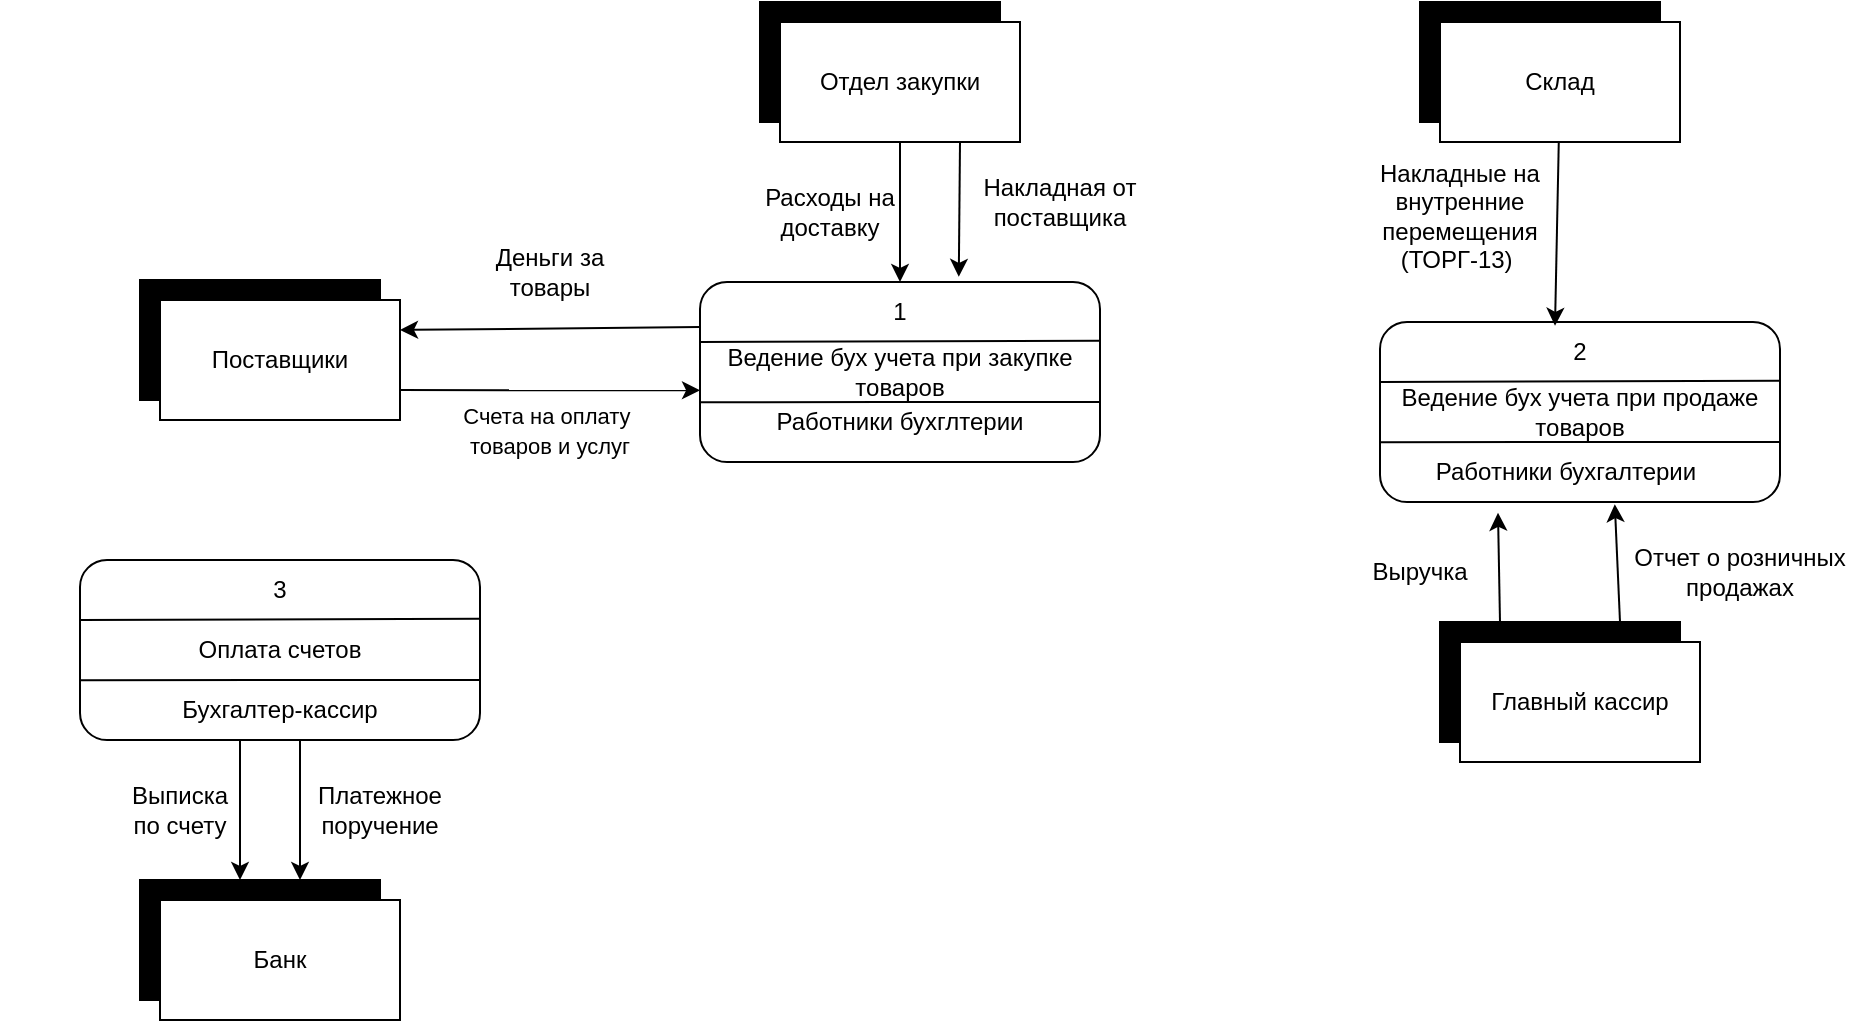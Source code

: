 <mxfile version="24.2.0" type="github">
  <diagram name="Страница — 1" id="wBGk021xUFONunowpKWH">
    <mxGraphModel dx="1286" dy="1846" grid="1" gridSize="10" guides="1" tooltips="1" connect="1" arrows="1" fold="1" page="1" pageScale="1" pageWidth="827" pageHeight="1169" math="0" shadow="0">
      <root>
        <mxCell id="0" />
        <mxCell id="1" parent="0" />
        <mxCell id="p9RqqQfF4hjDXUtfezxR-78" value="" style="group;movable=1;resizable=1;rotatable=1;deletable=1;editable=1;locked=0;connectable=1;" parent="1" vertex="1" connectable="0">
          <mxGeometry x="840" y="-859" width="130" height="70" as="geometry" />
        </mxCell>
        <mxCell id="p9RqqQfF4hjDXUtfezxR-79" value="" style="rounded=0;whiteSpace=wrap;html=1;fillColor=#000000;movable=1;resizable=1;rotatable=1;deletable=1;editable=1;locked=0;connectable=1;" parent="p9RqqQfF4hjDXUtfezxR-78" vertex="1">
          <mxGeometry width="120" height="60" as="geometry" />
        </mxCell>
        <mxCell id="p9RqqQfF4hjDXUtfezxR-80" value="" style="rounded=0;whiteSpace=wrap;html=1;movable=1;resizable=1;rotatable=1;deletable=1;editable=1;locked=0;connectable=1;" parent="p9RqqQfF4hjDXUtfezxR-78" vertex="1">
          <mxGeometry x="10" y="10" width="120" height="60" as="geometry" />
        </mxCell>
        <mxCell id="p9RqqQfF4hjDXUtfezxR-82" value="Главный кассир" style="text;html=1;align=center;verticalAlign=middle;whiteSpace=wrap;rounded=0;movable=1;resizable=1;rotatable=1;deletable=1;editable=1;locked=0;connectable=1;" parent="p9RqqQfF4hjDXUtfezxR-78" vertex="1">
          <mxGeometry x="15" y="25" width="110" height="30" as="geometry" />
        </mxCell>
        <mxCell id="p9RqqQfF4hjDXUtfezxR-177" value="" style="group" parent="1" vertex="1" connectable="0">
          <mxGeometry x="120" y="-1140" width="200" height="369" as="geometry" />
        </mxCell>
        <mxCell id="p9RqqQfF4hjDXUtfezxR-58" value="" style="group;movable=1;resizable=1;rotatable=1;deletable=1;editable=1;locked=0;connectable=1;" parent="p9RqqQfF4hjDXUtfezxR-177" vertex="1" connectable="0">
          <mxGeometry x="70" y="410" width="130" height="70" as="geometry" />
        </mxCell>
        <mxCell id="p9RqqQfF4hjDXUtfezxR-59" value="" style="rounded=0;whiteSpace=wrap;html=1;fillColor=#000000;movable=1;resizable=1;rotatable=1;deletable=1;editable=1;locked=0;connectable=1;" parent="p9RqqQfF4hjDXUtfezxR-58" vertex="1">
          <mxGeometry width="120" height="60" as="geometry" />
        </mxCell>
        <mxCell id="p9RqqQfF4hjDXUtfezxR-60" value="" style="rounded=0;whiteSpace=wrap;html=1;movable=1;resizable=1;rotatable=1;deletable=1;editable=1;locked=0;connectable=1;" parent="p9RqqQfF4hjDXUtfezxR-58" vertex="1">
          <mxGeometry x="10" y="10" width="120" height="60" as="geometry" />
        </mxCell>
        <mxCell id="p9RqqQfF4hjDXUtfezxR-62" value="Банк" style="text;html=1;align=center;verticalAlign=middle;whiteSpace=wrap;rounded=0;movable=1;resizable=1;rotatable=1;deletable=1;editable=1;locked=0;connectable=1;" parent="p9RqqQfF4hjDXUtfezxR-58" vertex="1">
          <mxGeometry x="15" y="25" width="110" height="30" as="geometry" />
        </mxCell>
        <mxCell id="p9RqqQfF4hjDXUtfezxR-125" value="" style="group" parent="p9RqqQfF4hjDXUtfezxR-177" vertex="1" connectable="0">
          <mxGeometry x="40" y="250" width="200" height="90" as="geometry" />
        </mxCell>
        <mxCell id="p9RqqQfF4hjDXUtfezxR-126" value="" style="rounded=1;whiteSpace=wrap;html=1;movable=1;resizable=1;rotatable=1;deletable=1;editable=1;locked=0;connectable=1;fillColor=none;container=0;" parent="p9RqqQfF4hjDXUtfezxR-125" vertex="1">
          <mxGeometry width="200" height="90" as="geometry" />
        </mxCell>
        <mxCell id="p9RqqQfF4hjDXUtfezxR-127" value="" style="endArrow=none;html=1;rounded=0;entryX=0.002;entryY=0.153;entryDx=0;entryDy=0;entryPerimeter=0;movable=1;resizable=1;rotatable=1;deletable=1;editable=1;locked=0;connectable=1;exitX=0.998;exitY=0.326;exitDx=0;exitDy=0;exitPerimeter=0;" parent="p9RqqQfF4hjDXUtfezxR-125" source="p9RqqQfF4hjDXUtfezxR-126" edge="1">
          <mxGeometry width="50" height="50" relative="1" as="geometry">
            <mxPoint x="180" y="30" as="sourcePoint" />
            <mxPoint x="5.684e-14" y="30" as="targetPoint" />
          </mxGeometry>
        </mxCell>
        <mxCell id="p9RqqQfF4hjDXUtfezxR-128" value="" style="endArrow=none;html=1;rounded=0;entryX=-0.004;entryY=0.57;entryDx=0;entryDy=0;entryPerimeter=0;movable=1;resizable=1;rotatable=1;deletable=1;editable=1;locked=0;connectable=1;" parent="p9RqqQfF4hjDXUtfezxR-125" edge="1">
          <mxGeometry width="50" height="50" relative="1" as="geometry">
            <mxPoint x="200" y="60" as="sourcePoint" />
            <mxPoint y="60.1" as="targetPoint" />
            <Array as="points">
              <mxPoint x="90.72" y="60" />
            </Array>
          </mxGeometry>
        </mxCell>
        <mxCell id="p9RqqQfF4hjDXUtfezxR-129" value="Бухгалтер-кассир" style="text;html=1;align=center;verticalAlign=middle;whiteSpace=wrap;rounded=0;movable=1;resizable=1;rotatable=1;deletable=1;editable=1;locked=0;connectable=1;container=0;" parent="p9RqqQfF4hjDXUtfezxR-125" vertex="1">
          <mxGeometry x="34.07" y="70" width="131.87" height="10" as="geometry" />
        </mxCell>
        <mxCell id="p9RqqQfF4hjDXUtfezxR-130" value="Оплата счетов " style="text;html=1;align=center;verticalAlign=middle;whiteSpace=wrap;rounded=0;movable=1;resizable=1;rotatable=1;deletable=1;editable=1;locked=0;connectable=1;container=0;" parent="p9RqqQfF4hjDXUtfezxR-125" vertex="1">
          <mxGeometry x="2.82" y="30" width="194.37" height="30" as="geometry" />
        </mxCell>
        <mxCell id="p9RqqQfF4hjDXUtfezxR-131" value="3" style="text;html=1;align=center;verticalAlign=middle;whiteSpace=wrap;rounded=0;movable=1;resizable=1;rotatable=1;deletable=1;editable=1;locked=0;connectable=1;container=0;" parent="p9RqqQfF4hjDXUtfezxR-125" vertex="1">
          <mxGeometry x="66.25" width="67.5" height="30" as="geometry" />
        </mxCell>
        <mxCell id="p9RqqQfF4hjDXUtfezxR-170" style="edgeStyle=orthogonalEdgeStyle;rounded=0;orthogonalLoop=1;jettySize=auto;html=1;" parent="p9RqqQfF4hjDXUtfezxR-177" source="p9RqqQfF4hjDXUtfezxR-126" target="p9RqqQfF4hjDXUtfezxR-59" edge="1">
          <mxGeometry relative="1" as="geometry">
            <mxPoint x="130" y="450" as="targetPoint" />
            <Array as="points">
              <mxPoint x="150" y="380" />
              <mxPoint x="150" y="380" />
            </Array>
          </mxGeometry>
        </mxCell>
        <mxCell id="p9RqqQfF4hjDXUtfezxR-171" style="edgeStyle=orthogonalEdgeStyle;rounded=0;orthogonalLoop=1;jettySize=auto;html=1;" parent="p9RqqQfF4hjDXUtfezxR-177" source="p9RqqQfF4hjDXUtfezxR-126" target="p9RqqQfF4hjDXUtfezxR-59" edge="1">
          <mxGeometry relative="1" as="geometry">
            <mxPoint x="140" y="340" as="sourcePoint" />
            <mxPoint x="140" y="450" as="targetPoint" />
            <Array as="points">
              <mxPoint x="120" y="380" />
              <mxPoint x="120" y="380" />
            </Array>
          </mxGeometry>
        </mxCell>
        <mxCell id="p9RqqQfF4hjDXUtfezxR-172" value="Платежное поручение" style="text;html=1;align=center;verticalAlign=middle;whiteSpace=wrap;rounded=0;" parent="p9RqqQfF4hjDXUtfezxR-177" vertex="1">
          <mxGeometry x="160" y="360" width="60" height="30" as="geometry" />
        </mxCell>
        <mxCell id="p9RqqQfF4hjDXUtfezxR-173" value="Выписка по счету" style="text;html=1;align=center;verticalAlign=middle;whiteSpace=wrap;rounded=0;" parent="p9RqqQfF4hjDXUtfezxR-177" vertex="1">
          <mxGeometry x="60" y="360" width="60" height="30" as="geometry" />
        </mxCell>
        <mxCell id="p9RqqQfF4hjDXUtfezxR-1" value="" style="rounded=0;whiteSpace=wrap;html=1;fillColor=#000000;movable=1;resizable=1;rotatable=1;deletable=1;editable=1;locked=0;connectable=1;" parent="p9RqqQfF4hjDXUtfezxR-177" vertex="1">
          <mxGeometry x="70" y="110" width="120" height="60" as="geometry" />
        </mxCell>
        <mxCell id="p9RqqQfF4hjDXUtfezxR-2" value="" style="rounded=0;whiteSpace=wrap;html=1;movable=1;resizable=1;rotatable=1;deletable=1;editable=1;locked=0;connectable=1;container=0;" parent="p9RqqQfF4hjDXUtfezxR-177" vertex="1">
          <mxGeometry x="80" y="120" width="120" height="60" as="geometry" />
        </mxCell>
        <mxCell id="p9RqqQfF4hjDXUtfezxR-54" value="Поставщики" style="text;html=1;align=center;verticalAlign=middle;whiteSpace=wrap;rounded=0;movable=1;resizable=1;rotatable=1;deletable=1;editable=1;locked=0;connectable=1;container=0;" parent="p9RqqQfF4hjDXUtfezxR-177" vertex="1">
          <mxGeometry x="85" y="135" width="110" height="30" as="geometry" />
        </mxCell>
        <mxCell id="p9RqqQfF4hjDXUtfezxR-187" value="" style="group" parent="1" vertex="1" connectable="0">
          <mxGeometry x="800" y="-1169" width="250" height="300" as="geometry" />
        </mxCell>
        <mxCell id="p9RqqQfF4hjDXUtfezxR-185" value="Накладные на внутренние перемещения (ТОРГ-13)&amp;nbsp;" style="text;html=1;align=center;verticalAlign=middle;whiteSpace=wrap;rounded=0;movable=1;resizable=1;rotatable=1;deletable=1;editable=1;locked=0;connectable=1;container=0;" parent="p9RqqQfF4hjDXUtfezxR-187" vertex="1">
          <mxGeometry x="-20" y="91.5" width="140" height="30" as="geometry" />
        </mxCell>
        <mxCell id="p9RqqQfF4hjDXUtfezxR-104" value="" style="rounded=0;whiteSpace=wrap;html=1;fillColor=#000000;movable=1;resizable=1;rotatable=1;deletable=1;editable=1;locked=0;connectable=1;container=0;" parent="p9RqqQfF4hjDXUtfezxR-187" vertex="1">
          <mxGeometry x="30" width="120" height="60" as="geometry" />
        </mxCell>
        <mxCell id="p9RqqQfF4hjDXUtfezxR-105" value="" style="rounded=0;whiteSpace=wrap;html=1;movable=1;resizable=1;rotatable=1;deletable=1;editable=1;locked=0;connectable=1;container=0;" parent="p9RqqQfF4hjDXUtfezxR-187" vertex="1">
          <mxGeometry x="40" y="10" width="120" height="60" as="geometry" />
        </mxCell>
        <mxCell id="p9RqqQfF4hjDXUtfezxR-107" value="Склад" style="text;html=1;align=center;verticalAlign=middle;whiteSpace=wrap;rounded=0;movable=1;resizable=1;rotatable=1;deletable=1;editable=1;locked=0;connectable=1;container=0;" parent="p9RqqQfF4hjDXUtfezxR-187" vertex="1">
          <mxGeometry x="45" y="25" width="110" height="30" as="geometry" />
        </mxCell>
        <mxCell id="p9RqqQfF4hjDXUtfezxR-213" value="Отчет о розничных продажах" style="text;html=1;align=center;verticalAlign=middle;whiteSpace=wrap;rounded=0;" parent="p9RqqQfF4hjDXUtfezxR-187" vertex="1">
          <mxGeometry x="130" y="270" width="120" height="30" as="geometry" />
        </mxCell>
        <mxCell id="p9RqqQfF4hjDXUtfezxR-212" value="Выручка" style="text;html=1;align=center;verticalAlign=middle;whiteSpace=wrap;rounded=0;" parent="p9RqqQfF4hjDXUtfezxR-187" vertex="1">
          <mxGeometry y="270" width="60" height="30" as="geometry" />
        </mxCell>
        <mxCell id="p9RqqQfF4hjDXUtfezxR-210" value="" style="endArrow=none;html=1;rounded=0;entryX=0.25;entryY=0;entryDx=0;entryDy=0;startArrow=classic;startFill=1;endFill=0;exitX=0.295;exitY=1.06;exitDx=0;exitDy=0;exitPerimeter=0;" parent="1" source="e1htH0ZiWOguiNIvz9DW-14" target="p9RqqQfF4hjDXUtfezxR-79" edge="1">
          <mxGeometry width="50" height="50" relative="1" as="geometry">
            <mxPoint x="450" y="-799" as="sourcePoint" />
            <mxPoint x="700" y="-779" as="targetPoint" />
          </mxGeometry>
        </mxCell>
        <mxCell id="p9RqqQfF4hjDXUtfezxR-211" value="" style="endArrow=none;html=1;rounded=0;entryX=0.75;entryY=0;entryDx=0;entryDy=0;startArrow=classic;startFill=1;endFill=0;exitX=0.587;exitY=1.012;exitDx=0;exitDy=0;exitPerimeter=0;" parent="1" source="e1htH0ZiWOguiNIvz9DW-14" target="p9RqqQfF4hjDXUtfezxR-79" edge="1">
          <mxGeometry width="50" height="50" relative="1" as="geometry">
            <mxPoint x="640" y="-809" as="sourcePoint" />
            <mxPoint x="700" y="-779" as="targetPoint" />
          </mxGeometry>
        </mxCell>
        <mxCell id="p9RqqQfF4hjDXUtfezxR-83" value="" style="group;movable=1;resizable=1;rotatable=1;deletable=1;editable=1;locked=0;connectable=1;" parent="1" vertex="1" connectable="0">
          <mxGeometry x="500" y="-1169" width="130" height="70" as="geometry" />
        </mxCell>
        <mxCell id="p9RqqQfF4hjDXUtfezxR-84" value="" style="rounded=0;whiteSpace=wrap;html=1;fillColor=#000000;movable=1;resizable=1;rotatable=1;deletable=1;editable=1;locked=0;connectable=1;" parent="p9RqqQfF4hjDXUtfezxR-83" vertex="1">
          <mxGeometry width="120" height="60" as="geometry" />
        </mxCell>
        <mxCell id="p9RqqQfF4hjDXUtfezxR-85" value="" style="rounded=0;whiteSpace=wrap;html=1;movable=1;resizable=1;rotatable=1;deletable=1;editable=1;locked=0;connectable=1;" parent="p9RqqQfF4hjDXUtfezxR-83" vertex="1">
          <mxGeometry x="10" y="10" width="120" height="60" as="geometry" />
        </mxCell>
        <mxCell id="p9RqqQfF4hjDXUtfezxR-87" value="Отдел закупки" style="text;html=1;align=center;verticalAlign=middle;whiteSpace=wrap;rounded=0;movable=1;resizable=1;rotatable=1;deletable=1;editable=1;locked=0;connectable=1;" parent="p9RqqQfF4hjDXUtfezxR-83" vertex="1">
          <mxGeometry x="15" y="25" width="110" height="30" as="geometry" />
        </mxCell>
        <mxCell id="p9RqqQfF4hjDXUtfezxR-132" value="" style="group" parent="1" vertex="1" connectable="0">
          <mxGeometry x="470" y="-1029" width="200" height="90" as="geometry" />
        </mxCell>
        <mxCell id="p9RqqQfF4hjDXUtfezxR-133" value="" style="rounded=1;whiteSpace=wrap;html=1;movable=1;resizable=1;rotatable=1;deletable=1;editable=1;locked=0;connectable=1;fillColor=none;container=0;" parent="p9RqqQfF4hjDXUtfezxR-132" vertex="1">
          <mxGeometry width="200" height="90" as="geometry" />
        </mxCell>
        <mxCell id="p9RqqQfF4hjDXUtfezxR-134" value="" style="endArrow=none;html=1;rounded=0;entryX=0.002;entryY=0.153;entryDx=0;entryDy=0;entryPerimeter=0;movable=1;resizable=1;rotatable=1;deletable=1;editable=1;locked=0;connectable=1;exitX=0.998;exitY=0.326;exitDx=0;exitDy=0;exitPerimeter=0;" parent="p9RqqQfF4hjDXUtfezxR-132" source="p9RqqQfF4hjDXUtfezxR-133" edge="1">
          <mxGeometry width="50" height="50" relative="1" as="geometry">
            <mxPoint x="180" y="30" as="sourcePoint" />
            <mxPoint x="5.684e-14" y="30" as="targetPoint" />
          </mxGeometry>
        </mxCell>
        <mxCell id="p9RqqQfF4hjDXUtfezxR-135" value="" style="endArrow=none;html=1;rounded=0;entryX=-0.004;entryY=0.57;entryDx=0;entryDy=0;entryPerimeter=0;movable=1;resizable=1;rotatable=1;deletable=1;editable=1;locked=0;connectable=1;" parent="p9RqqQfF4hjDXUtfezxR-132" edge="1">
          <mxGeometry width="50" height="50" relative="1" as="geometry">
            <mxPoint x="200" y="60" as="sourcePoint" />
            <mxPoint y="60.1" as="targetPoint" />
            <Array as="points">
              <mxPoint x="90.72" y="60" />
            </Array>
          </mxGeometry>
        </mxCell>
        <mxCell id="p9RqqQfF4hjDXUtfezxR-136" value="Работники бухглтерии" style="text;html=1;align=center;verticalAlign=middle;whiteSpace=wrap;rounded=0;movable=1;resizable=1;rotatable=1;deletable=1;editable=1;locked=0;connectable=1;container=0;" parent="p9RqqQfF4hjDXUtfezxR-132" vertex="1">
          <mxGeometry x="34.07" y="60" width="131.87" height="20" as="geometry" />
        </mxCell>
        <mxCell id="p9RqqQfF4hjDXUtfezxR-137" value="Ведение бух учета при закупке товаров" style="text;html=1;align=center;verticalAlign=middle;whiteSpace=wrap;rounded=0;movable=1;resizable=1;rotatable=1;deletable=1;editable=1;locked=0;connectable=1;container=0;" parent="p9RqqQfF4hjDXUtfezxR-132" vertex="1">
          <mxGeometry x="2.82" y="30" width="194.37" height="30" as="geometry" />
        </mxCell>
        <mxCell id="p9RqqQfF4hjDXUtfezxR-138" value="1" style="text;html=1;align=center;verticalAlign=middle;whiteSpace=wrap;rounded=0;movable=1;resizable=1;rotatable=1;deletable=1;editable=1;locked=0;connectable=1;container=0;" parent="p9RqqQfF4hjDXUtfezxR-132" vertex="1">
          <mxGeometry x="66.25" width="67.5" height="30" as="geometry" />
        </mxCell>
        <mxCell id="p9RqqQfF4hjDXUtfezxR-191" value="" style="endArrow=classic;html=1;rounded=0;exitX=0.5;exitY=1;exitDx=0;exitDy=0;" parent="1" source="p9RqqQfF4hjDXUtfezxR-85" target="p9RqqQfF4hjDXUtfezxR-133" edge="1">
          <mxGeometry width="50" height="50" relative="1" as="geometry">
            <mxPoint x="270" y="-959" as="sourcePoint" />
            <mxPoint x="320" y="-1009" as="targetPoint" />
          </mxGeometry>
        </mxCell>
        <mxCell id="p9RqqQfF4hjDXUtfezxR-195" value="Расходы на доставку" style="text;html=1;align=center;verticalAlign=middle;whiteSpace=wrap;rounded=0;" parent="1" vertex="1">
          <mxGeometry x="500" y="-1079" width="70" height="30" as="geometry" />
        </mxCell>
        <mxCell id="e1htH0ZiWOguiNIvz9DW-3" value="" style="endArrow=classic;html=1;rounded=0;exitX=0.75;exitY=1;exitDx=0;exitDy=0;entryX=0.647;entryY=-0.029;entryDx=0;entryDy=0;entryPerimeter=0;" edge="1" parent="1" source="p9RqqQfF4hjDXUtfezxR-85" target="p9RqqQfF4hjDXUtfezxR-133">
          <mxGeometry width="50" height="50" relative="1" as="geometry">
            <mxPoint x="590" y="-1080" as="sourcePoint" />
            <mxPoint x="600" y="-1030" as="targetPoint" />
          </mxGeometry>
        </mxCell>
        <mxCell id="e1htH0ZiWOguiNIvz9DW-4" value="Накладная от поставщика" style="text;html=1;align=center;verticalAlign=middle;whiteSpace=wrap;rounded=0;" vertex="1" parent="1">
          <mxGeometry x="600" y="-1084" width="100" height="30" as="geometry" />
        </mxCell>
        <mxCell id="e1htH0ZiWOguiNIvz9DW-7" value="" style="endArrow=classic;html=1;rounded=0;entryX=0.315;entryY=0.063;entryDx=0;entryDy=0;entryPerimeter=0;" edge="1" parent="1" source="p9RqqQfF4hjDXUtfezxR-105" target="e1htH0ZiWOguiNIvz9DW-19">
          <mxGeometry width="50" height="50" relative="1" as="geometry">
            <mxPoint x="600" y="-1129" as="sourcePoint" />
            <mxPoint x="650" y="-1179" as="targetPoint" />
          </mxGeometry>
        </mxCell>
        <mxCell id="e1htH0ZiWOguiNIvz9DW-10" value="" style="endArrow=classic;html=1;rounded=0;exitX=0;exitY=0.25;exitDx=0;exitDy=0;entryX=1;entryY=0.25;entryDx=0;entryDy=0;" edge="1" parent="1" source="p9RqqQfF4hjDXUtfezxR-133" target="p9RqqQfF4hjDXUtfezxR-2">
          <mxGeometry width="50" height="50" relative="1" as="geometry">
            <mxPoint x="480" y="-1070" as="sourcePoint" />
            <mxPoint x="530" y="-1120" as="targetPoint" />
          </mxGeometry>
        </mxCell>
        <mxCell id="e1htH0ZiWOguiNIvz9DW-12" value="Деньги за товары" style="text;html=1;align=center;verticalAlign=middle;whiteSpace=wrap;rounded=0;" vertex="1" parent="1">
          <mxGeometry x="365" y="-1049" width="60" height="30" as="geometry" />
        </mxCell>
        <mxCell id="e1htH0ZiWOguiNIvz9DW-13" value="" style="group" vertex="1" connectable="0" parent="1">
          <mxGeometry x="810" y="-1009" width="200" height="90" as="geometry" />
        </mxCell>
        <mxCell id="e1htH0ZiWOguiNIvz9DW-14" value="" style="rounded=1;whiteSpace=wrap;html=1;movable=1;resizable=1;rotatable=1;deletable=1;editable=1;locked=0;connectable=1;fillColor=none;container=0;" vertex="1" parent="e1htH0ZiWOguiNIvz9DW-13">
          <mxGeometry width="200" height="90" as="geometry" />
        </mxCell>
        <mxCell id="e1htH0ZiWOguiNIvz9DW-15" value="" style="endArrow=none;html=1;rounded=0;entryX=0.002;entryY=0.153;entryDx=0;entryDy=0;entryPerimeter=0;movable=1;resizable=1;rotatable=1;deletable=1;editable=1;locked=0;connectable=1;exitX=0.998;exitY=0.326;exitDx=0;exitDy=0;exitPerimeter=0;" edge="1" parent="e1htH0ZiWOguiNIvz9DW-13" source="e1htH0ZiWOguiNIvz9DW-14">
          <mxGeometry width="50" height="50" relative="1" as="geometry">
            <mxPoint x="180" y="30" as="sourcePoint" />
            <mxPoint x="5.684e-14" y="30" as="targetPoint" />
          </mxGeometry>
        </mxCell>
        <mxCell id="e1htH0ZiWOguiNIvz9DW-16" value="" style="endArrow=none;html=1;rounded=0;entryX=-0.004;entryY=0.57;entryDx=0;entryDy=0;entryPerimeter=0;movable=1;resizable=1;rotatable=1;deletable=1;editable=1;locked=0;connectable=1;" edge="1" parent="e1htH0ZiWOguiNIvz9DW-13">
          <mxGeometry width="50" height="50" relative="1" as="geometry">
            <mxPoint x="200" y="60" as="sourcePoint" />
            <mxPoint y="60.1" as="targetPoint" />
            <Array as="points">
              <mxPoint x="90.72" y="60" />
            </Array>
          </mxGeometry>
        </mxCell>
        <mxCell id="e1htH0ZiWOguiNIvz9DW-17" value="Работники бухгалтерии" style="text;html=1;align=center;verticalAlign=middle;whiteSpace=wrap;rounded=0;movable=1;resizable=1;rotatable=1;deletable=1;editable=1;locked=0;connectable=1;container=0;" vertex="1" parent="e1htH0ZiWOguiNIvz9DW-13">
          <mxGeometry x="20" y="70" width="145.94" height="10" as="geometry" />
        </mxCell>
        <mxCell id="e1htH0ZiWOguiNIvz9DW-18" value="Ведение бух учета при продаже товаров" style="text;html=1;align=center;verticalAlign=middle;whiteSpace=wrap;rounded=0;movable=1;resizable=1;rotatable=1;deletable=1;editable=1;locked=0;connectable=1;container=0;" vertex="1" parent="e1htH0ZiWOguiNIvz9DW-13">
          <mxGeometry x="2.82" y="30" width="194.37" height="30" as="geometry" />
        </mxCell>
        <mxCell id="e1htH0ZiWOguiNIvz9DW-19" value="2" style="text;html=1;align=center;verticalAlign=middle;whiteSpace=wrap;rounded=0;movable=1;resizable=1;rotatable=1;deletable=1;editable=1;locked=0;connectable=1;container=0;" vertex="1" parent="e1htH0ZiWOguiNIvz9DW-13">
          <mxGeometry x="66.25" width="67.5" height="30" as="geometry" />
        </mxCell>
        <mxCell id="p9RqqQfF4hjDXUtfezxR-168" value="&lt;span style=&quot;font-size: 11px; text-wrap: nowrap; background-color: rgb(255, 255, 255);&quot;&gt;Счета на оплату&amp;nbsp;&lt;/span&gt;&lt;div&gt;&lt;span style=&quot;font-size: 11px; text-wrap: nowrap; background-color: rgb(255, 255, 255);&quot;&gt;товаров и услуг&lt;/span&gt;&lt;/div&gt;" style="text;html=1;align=center;verticalAlign=middle;whiteSpace=wrap;rounded=0;container=0;movable=1;resizable=1;rotatable=1;deletable=1;editable=1;locked=0;connectable=1;" parent="1" vertex="1">
          <mxGeometry x="350" y="-970.5" width="90" height="30" as="geometry" />
        </mxCell>
        <mxCell id="e1htH0ZiWOguiNIvz9DW-23" value="" style="endArrow=classic;html=1;rounded=0;exitX=1;exitY=0.75;exitDx=0;exitDy=0;entryX=0;entryY=0.602;entryDx=0;entryDy=0;entryPerimeter=0;" edge="1" parent="1" source="p9RqqQfF4hjDXUtfezxR-2" target="p9RqqQfF4hjDXUtfezxR-133">
          <mxGeometry width="50" height="50" relative="1" as="geometry">
            <mxPoint x="220" y="-970" as="sourcePoint" />
            <mxPoint x="270" y="-1020" as="targetPoint" />
          </mxGeometry>
        </mxCell>
      </root>
    </mxGraphModel>
  </diagram>
</mxfile>
